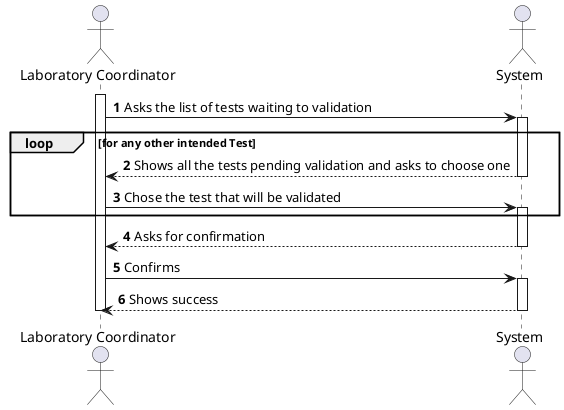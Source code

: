 @startuml
'https://plantuml.com/sequence-diagram
autonumber
actor "Laboratory Coordinator" as lc
actor "System" as SYS
activate lc
lc -> SYS: Asks the list of tests waiting to validation

loop for any other intended Test
activate SYS
SYS --> lc: Shows all the tests pending validation and asks to choose one
deactivate SYS
lc -> SYS: Chose the test that will be validated
activate SYS
end
SYS --> lc: Asks for confirmation
deactivate SYS
lc -> SYS : Confirms
activate SYS
SYS --> lc: Shows success
deactivate SYS
deactivate lc

@enduml